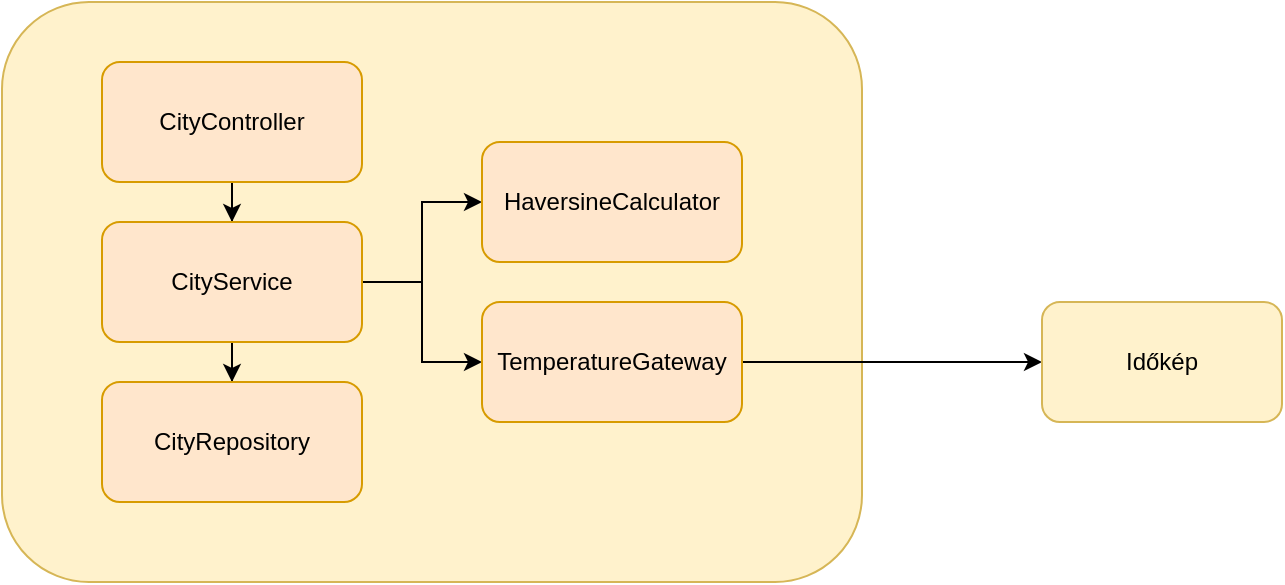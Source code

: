 <mxfile version="12.8.8" type="device"><diagram id="C5RBs43oDa-KdzZeNtuy" name="Page-1"><mxGraphModel dx="2062" dy="1123" grid="1" gridSize="10" guides="1" tooltips="1" connect="1" arrows="1" fold="1" page="1" pageScale="1" pageWidth="827" pageHeight="1169" math="0" shadow="0"><root><mxCell id="WIyWlLk6GJQsqaUBKTNV-0"/><mxCell id="WIyWlLk6GJQsqaUBKTNV-1" parent="WIyWlLk6GJQsqaUBKTNV-0"/><mxCell id="Wuxl7Au1e2egu6OsyxuO-12" value="" style="rounded=1;whiteSpace=wrap;html=1;fillColor=#fff2cc;strokeColor=#d6b656;" vertex="1" parent="WIyWlLk6GJQsqaUBKTNV-1"><mxGeometry x="40" y="80" width="430" height="290" as="geometry"/></mxCell><mxCell id="Wuxl7Au1e2egu6OsyxuO-26" style="edgeStyle=orthogonalEdgeStyle;rounded=0;orthogonalLoop=1;jettySize=auto;html=1;exitX=0.5;exitY=1;exitDx=0;exitDy=0;" edge="1" parent="WIyWlLk6GJQsqaUBKTNV-1" source="Wuxl7Au1e2egu6OsyxuO-21" target="Wuxl7Au1e2egu6OsyxuO-22"><mxGeometry relative="1" as="geometry"/></mxCell><mxCell id="Wuxl7Au1e2egu6OsyxuO-21" value="CityController" style="rounded=1;whiteSpace=wrap;html=1;fillColor=#ffe6cc;strokeColor=#d79b00;" vertex="1" parent="WIyWlLk6GJQsqaUBKTNV-1"><mxGeometry x="90" y="110" width="130" height="60" as="geometry"/></mxCell><mxCell id="Wuxl7Au1e2egu6OsyxuO-27" style="edgeStyle=orthogonalEdgeStyle;rounded=0;orthogonalLoop=1;jettySize=auto;html=1;exitX=0.5;exitY=1;exitDx=0;exitDy=0;" edge="1" parent="WIyWlLk6GJQsqaUBKTNV-1" source="Wuxl7Au1e2egu6OsyxuO-22" target="Wuxl7Au1e2egu6OsyxuO-23"><mxGeometry relative="1" as="geometry"/></mxCell><mxCell id="Wuxl7Au1e2egu6OsyxuO-28" style="edgeStyle=orthogonalEdgeStyle;rounded=0;orthogonalLoop=1;jettySize=auto;html=1;exitX=1;exitY=0.5;exitDx=0;exitDy=0;" edge="1" parent="WIyWlLk6GJQsqaUBKTNV-1" source="Wuxl7Au1e2egu6OsyxuO-22" target="Wuxl7Au1e2egu6OsyxuO-24"><mxGeometry relative="1" as="geometry"/></mxCell><mxCell id="Wuxl7Au1e2egu6OsyxuO-29" style="edgeStyle=orthogonalEdgeStyle;rounded=0;orthogonalLoop=1;jettySize=auto;html=1;exitX=1;exitY=0.5;exitDx=0;exitDy=0;" edge="1" parent="WIyWlLk6GJQsqaUBKTNV-1" source="Wuxl7Au1e2egu6OsyxuO-22" target="Wuxl7Au1e2egu6OsyxuO-25"><mxGeometry relative="1" as="geometry"/></mxCell><mxCell id="Wuxl7Au1e2egu6OsyxuO-22" value="CityService " style="rounded=1;whiteSpace=wrap;html=1;fillColor=#ffe6cc;strokeColor=#d79b00;" vertex="1" parent="WIyWlLk6GJQsqaUBKTNV-1"><mxGeometry x="90" y="190" width="130" height="60" as="geometry"/></mxCell><mxCell id="Wuxl7Au1e2egu6OsyxuO-23" value="CityRepository" style="rounded=1;whiteSpace=wrap;html=1;fillColor=#ffe6cc;strokeColor=#d79b00;" vertex="1" parent="WIyWlLk6GJQsqaUBKTNV-1"><mxGeometry x="90" y="270" width="130" height="60" as="geometry"/></mxCell><mxCell id="Wuxl7Au1e2egu6OsyxuO-24" value="HaversineCalculator" style="rounded=1;whiteSpace=wrap;html=1;fillColor=#ffe6cc;strokeColor=#d79b00;" vertex="1" parent="WIyWlLk6GJQsqaUBKTNV-1"><mxGeometry x="280" y="150" width="130" height="60" as="geometry"/></mxCell><mxCell id="Wuxl7Au1e2egu6OsyxuO-31" style="edgeStyle=orthogonalEdgeStyle;rounded=0;orthogonalLoop=1;jettySize=auto;html=1;exitX=1;exitY=0.5;exitDx=0;exitDy=0;entryX=0;entryY=0.5;entryDx=0;entryDy=0;" edge="1" parent="WIyWlLk6GJQsqaUBKTNV-1" source="Wuxl7Au1e2egu6OsyxuO-25" target="Wuxl7Au1e2egu6OsyxuO-30"><mxGeometry relative="1" as="geometry"/></mxCell><mxCell id="Wuxl7Au1e2egu6OsyxuO-25" value="TemperatureGateway" style="rounded=1;whiteSpace=wrap;html=1;fillColor=#ffe6cc;strokeColor=#d79b00;" vertex="1" parent="WIyWlLk6GJQsqaUBKTNV-1"><mxGeometry x="280" y="230" width="130" height="60" as="geometry"/></mxCell><mxCell id="Wuxl7Au1e2egu6OsyxuO-30" value="Időkép" style="rounded=1;whiteSpace=wrap;html=1;fillColor=#fff2cc;strokeColor=#d6b656;" vertex="1" parent="WIyWlLk6GJQsqaUBKTNV-1"><mxGeometry x="560" y="230" width="120" height="60" as="geometry"/></mxCell></root></mxGraphModel></diagram></mxfile>